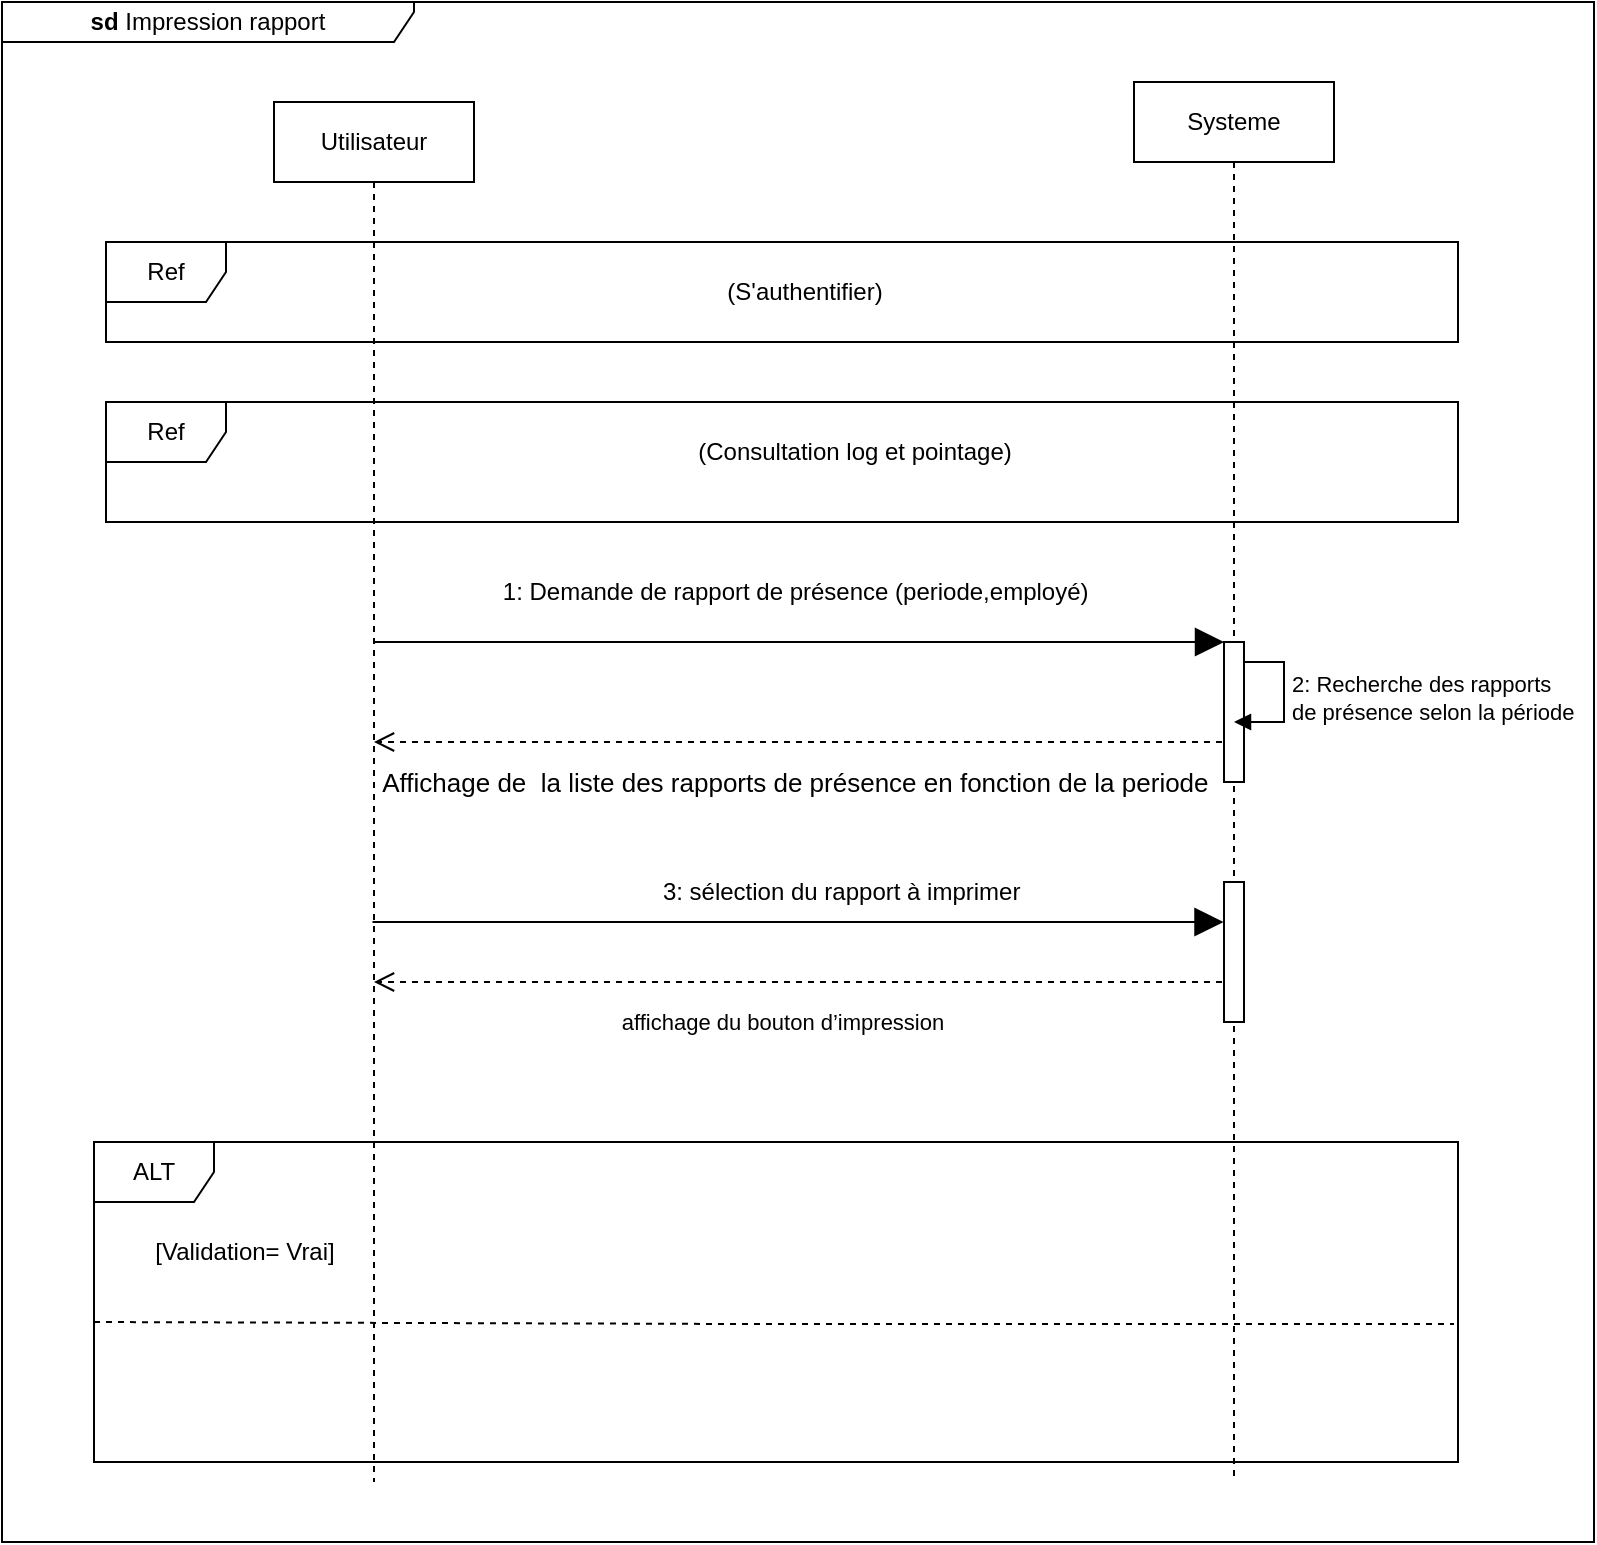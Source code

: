 <mxfile version="21.6.8" type="github">
  <diagram name="Page-1" id="ngUo1pnVJim3qT83173W">
    <mxGraphModel dx="1114" dy="629" grid="1" gridSize="10" guides="1" tooltips="1" connect="1" arrows="1" fold="1" page="1" pageScale="1" pageWidth="827" pageHeight="1169" math="0" shadow="0">
      <root>
        <mxCell id="0" />
        <mxCell id="1" parent="0" />
        <mxCell id="qOJFp8rp0lBa6UFPM5Xz-1" value="&lt;b&gt;sd&lt;/b&gt;&amp;nbsp;Impression rapport" style="shape=umlFrame;whiteSpace=wrap;html=1;pointerEvents=0;width=206;height=20;rounded=0;" vertex="1" parent="1">
          <mxGeometry x="24" y="110" width="796" height="770" as="geometry" />
        </mxCell>
        <mxCell id="qOJFp8rp0lBa6UFPM5Xz-2" value="Utilisateur" style="shape=umlLifeline;perimeter=lifelinePerimeter;whiteSpace=wrap;html=1;container=1;dropTarget=0;collapsible=0;recursiveResize=0;outlineConnect=0;portConstraint=eastwest;newEdgeStyle={&quot;edgeStyle&quot;:&quot;elbowEdgeStyle&quot;,&quot;elbow&quot;:&quot;vertical&quot;,&quot;curved&quot;:0,&quot;rounded&quot;:0};rounded=0;" vertex="1" parent="1">
          <mxGeometry x="160" y="160" width="100" height="690" as="geometry" />
        </mxCell>
        <mxCell id="qOJFp8rp0lBa6UFPM5Xz-3" value="Systeme" style="shape=umlLifeline;perimeter=lifelinePerimeter;whiteSpace=wrap;html=1;container=1;dropTarget=0;collapsible=0;recursiveResize=0;outlineConnect=0;portConstraint=eastwest;newEdgeStyle={&quot;edgeStyle&quot;:&quot;elbowEdgeStyle&quot;,&quot;elbow&quot;:&quot;vertical&quot;,&quot;curved&quot;:0,&quot;rounded&quot;:0};rounded=0;" vertex="1" parent="1">
          <mxGeometry x="590" y="150" width="100" height="700" as="geometry" />
        </mxCell>
        <mxCell id="qOJFp8rp0lBa6UFPM5Xz-23" value="" style="html=1;points=[];perimeter=orthogonalPerimeter;outlineConnect=0;targetShapes=umlLifeline;portConstraint=eastwest;newEdgeStyle={&quot;edgeStyle&quot;:&quot;elbowEdgeStyle&quot;,&quot;elbow&quot;:&quot;vertical&quot;,&quot;curved&quot;:0,&quot;rounded&quot;:0};rounded=0;" vertex="1" parent="qOJFp8rp0lBa6UFPM5Xz-3">
          <mxGeometry x="45" y="280" width="10" height="70" as="geometry" />
        </mxCell>
        <mxCell id="qOJFp8rp0lBa6UFPM5Xz-19" value="" style="endArrow=block;endFill=1;endSize=12;html=1;rounded=0;" edge="1" parent="qOJFp8rp0lBa6UFPM5Xz-3" source="qOJFp8rp0lBa6UFPM5Xz-23" target="qOJFp8rp0lBa6UFPM5Xz-3">
          <mxGeometry width="160" relative="1" as="geometry">
            <mxPoint x="-380.5" y="280" as="sourcePoint" />
            <mxPoint x="9.5" y="280" as="targetPoint" />
          </mxGeometry>
        </mxCell>
        <mxCell id="qOJFp8rp0lBa6UFPM5Xz-35" value="" style="html=1;points=[];perimeter=orthogonalPerimeter;outlineConnect=0;targetShapes=umlLifeline;portConstraint=eastwest;newEdgeStyle={&quot;edgeStyle&quot;:&quot;elbowEdgeStyle&quot;,&quot;elbow&quot;:&quot;vertical&quot;,&quot;curved&quot;:0,&quot;rounded&quot;:0};rounded=0;" vertex="1" parent="qOJFp8rp0lBa6UFPM5Xz-3">
          <mxGeometry x="45" y="400" width="10" height="70" as="geometry" />
        </mxCell>
        <mxCell id="qOJFp8rp0lBa6UFPM5Xz-6" value="Ref" style="shape=umlFrame;whiteSpace=wrap;html=1;pointerEvents=0;" vertex="1" parent="1">
          <mxGeometry x="76" y="230" width="676" height="50" as="geometry" />
        </mxCell>
        <mxCell id="qOJFp8rp0lBa6UFPM5Xz-7" value="(S&#39;authentifier)" style="text;html=1;align=center;verticalAlign=middle;resizable=0;points=[];autosize=1;strokeColor=none;fillColor=none;" vertex="1" parent="1">
          <mxGeometry x="375" y="240" width="100" height="30" as="geometry" />
        </mxCell>
        <mxCell id="qOJFp8rp0lBa6UFPM5Xz-16" value="Ref" style="shape=umlFrame;whiteSpace=wrap;html=1;pointerEvents=0;" vertex="1" parent="1">
          <mxGeometry x="76" y="310" width="676" height="60" as="geometry" />
        </mxCell>
        <mxCell id="qOJFp8rp0lBa6UFPM5Xz-17" value="(Consultation log et pointage)" style="text;html=1;align=center;verticalAlign=middle;resizable=0;points=[];autosize=1;strokeColor=none;fillColor=none;" vertex="1" parent="1">
          <mxGeometry x="360" y="320" width="180" height="30" as="geometry" />
        </mxCell>
        <mxCell id="qOJFp8rp0lBa6UFPM5Xz-20" value="1: Demande de rapport de présence (periode,employé)&amp;nbsp;" style="text;html=1;align=center;verticalAlign=middle;resizable=0;points=[];autosize=1;strokeColor=none;fillColor=none;rounded=0;" vertex="1" parent="1">
          <mxGeometry x="262" y="390" width="320" height="30" as="geometry" />
        </mxCell>
        <mxCell id="qOJFp8rp0lBa6UFPM5Xz-21" value="" style="html=1;verticalAlign=bottom;endArrow=open;dashed=1;endSize=8;edgeStyle=elbowEdgeStyle;elbow=vertical;curved=0;rounded=0;" edge="1" parent="1" target="qOJFp8rp0lBa6UFPM5Xz-2">
          <mxGeometry relative="1" as="geometry">
            <mxPoint x="634" y="480" as="sourcePoint" />
            <mxPoint x="216" y="480" as="targetPoint" />
            <Array as="points">
              <mxPoint x="443" y="480" />
            </Array>
          </mxGeometry>
        </mxCell>
        <mxCell id="qOJFp8rp0lBa6UFPM5Xz-22" value="&lt;font style=&quot;font-size: 13px;&quot;&gt;Affichage de&amp;nbsp; la liste des rapports de présence en fonction de la periode&amp;nbsp;&lt;/font&gt;" style="edgeLabel;html=1;align=center;verticalAlign=middle;resizable=0;points=[];rounded=0;" vertex="1" connectable="0" parent="qOJFp8rp0lBa6UFPM5Xz-21">
          <mxGeometry x="0.119" y="1" relative="1" as="geometry">
            <mxPoint x="25" y="19" as="offset" />
          </mxGeometry>
        </mxCell>
        <mxCell id="qOJFp8rp0lBa6UFPM5Xz-24" value="" style="endArrow=block;endFill=1;endSize=12;html=1;rounded=0;" edge="1" parent="1" target="qOJFp8rp0lBa6UFPM5Xz-23">
          <mxGeometry width="160" relative="1" as="geometry">
            <mxPoint x="209.5" y="430" as="sourcePoint" />
            <mxPoint x="630" y="430" as="targetPoint" />
          </mxGeometry>
        </mxCell>
        <mxCell id="qOJFp8rp0lBa6UFPM5Xz-28" value="2: Recherche des rapports&amp;nbsp;&lt;br&gt;de présence selon la période&lt;br&gt;" style="html=1;align=left;spacingLeft=2;endArrow=block;rounded=0;edgeStyle=orthogonalEdgeStyle;curved=0;rounded=0;" edge="1" parent="1">
          <mxGeometry relative="1" as="geometry">
            <mxPoint x="645" y="440" as="sourcePoint" />
            <Array as="points">
              <mxPoint x="665" y="440" />
              <mxPoint x="665" y="470" />
            </Array>
            <mxPoint x="640" y="470" as="targetPoint" />
          </mxGeometry>
        </mxCell>
        <mxCell id="qOJFp8rp0lBa6UFPM5Xz-29" value="3: sélection du rapport à imprimer&amp;nbsp;" style="text;html=1;align=center;verticalAlign=middle;resizable=0;points=[];autosize=1;strokeColor=none;fillColor=none;rounded=0;" vertex="1" parent="1">
          <mxGeometry x="340" y="540" width="210" height="30" as="geometry" />
        </mxCell>
        <mxCell id="qOJFp8rp0lBa6UFPM5Xz-30" value="" style="endArrow=block;endFill=1;endSize=12;html=1;rounded=0;" edge="1" parent="1">
          <mxGeometry width="160" relative="1" as="geometry">
            <mxPoint x="209.25" y="570" as="sourcePoint" />
            <mxPoint x="634.75" y="570" as="targetPoint" />
          </mxGeometry>
        </mxCell>
        <mxCell id="qOJFp8rp0lBa6UFPM5Xz-33" value="" style="html=1;verticalAlign=bottom;endArrow=open;dashed=1;endSize=8;edgeStyle=elbowEdgeStyle;elbow=vertical;curved=0;rounded=0;" edge="1" parent="1">
          <mxGeometry relative="1" as="geometry">
            <mxPoint x="634" y="600" as="sourcePoint" />
            <mxPoint x="210" y="600" as="targetPoint" />
            <Array as="points">
              <mxPoint x="443" y="600" />
            </Array>
          </mxGeometry>
        </mxCell>
        <mxCell id="qOJFp8rp0lBa6UFPM5Xz-38" value="affichage du bouton d’impression" style="edgeLabel;html=1;align=center;verticalAlign=middle;resizable=0;points=[];" vertex="1" connectable="0" parent="qOJFp8rp0lBa6UFPM5Xz-33">
          <mxGeometry x="0.075" y="3" relative="1" as="geometry">
            <mxPoint x="8" y="17" as="offset" />
          </mxGeometry>
        </mxCell>
        <mxCell id="qOJFp8rp0lBa6UFPM5Xz-39" value="ALT" style="shape=umlFrame;whiteSpace=wrap;html=1;pointerEvents=0;" vertex="1" parent="1">
          <mxGeometry x="70" y="680" width="682" height="160" as="geometry" />
        </mxCell>
        <mxCell id="qOJFp8rp0lBa6UFPM5Xz-40" value="" style="endArrow=none;html=1;rounded=0;exitX=0;exitY=0.757;exitDx=0;exitDy=0;exitPerimeter=0;dashed=1;" edge="1" parent="1">
          <mxGeometry width="50" height="50" relative="1" as="geometry">
            <mxPoint x="70" y="770" as="sourcePoint" />
            <mxPoint x="750" y="771.03" as="targetPoint" />
            <Array as="points">
              <mxPoint x="392" y="771" />
              <mxPoint x="680" y="771.03" />
            </Array>
          </mxGeometry>
        </mxCell>
        <mxCell id="qOJFp8rp0lBa6UFPM5Xz-41" value="[Validation= Vrai]" style="text;html=1;align=center;verticalAlign=middle;resizable=0;points=[];autosize=1;strokeColor=none;fillColor=none;" vertex="1" parent="1">
          <mxGeometry x="90" y="720" width="110" height="30" as="geometry" />
        </mxCell>
      </root>
    </mxGraphModel>
  </diagram>
</mxfile>
